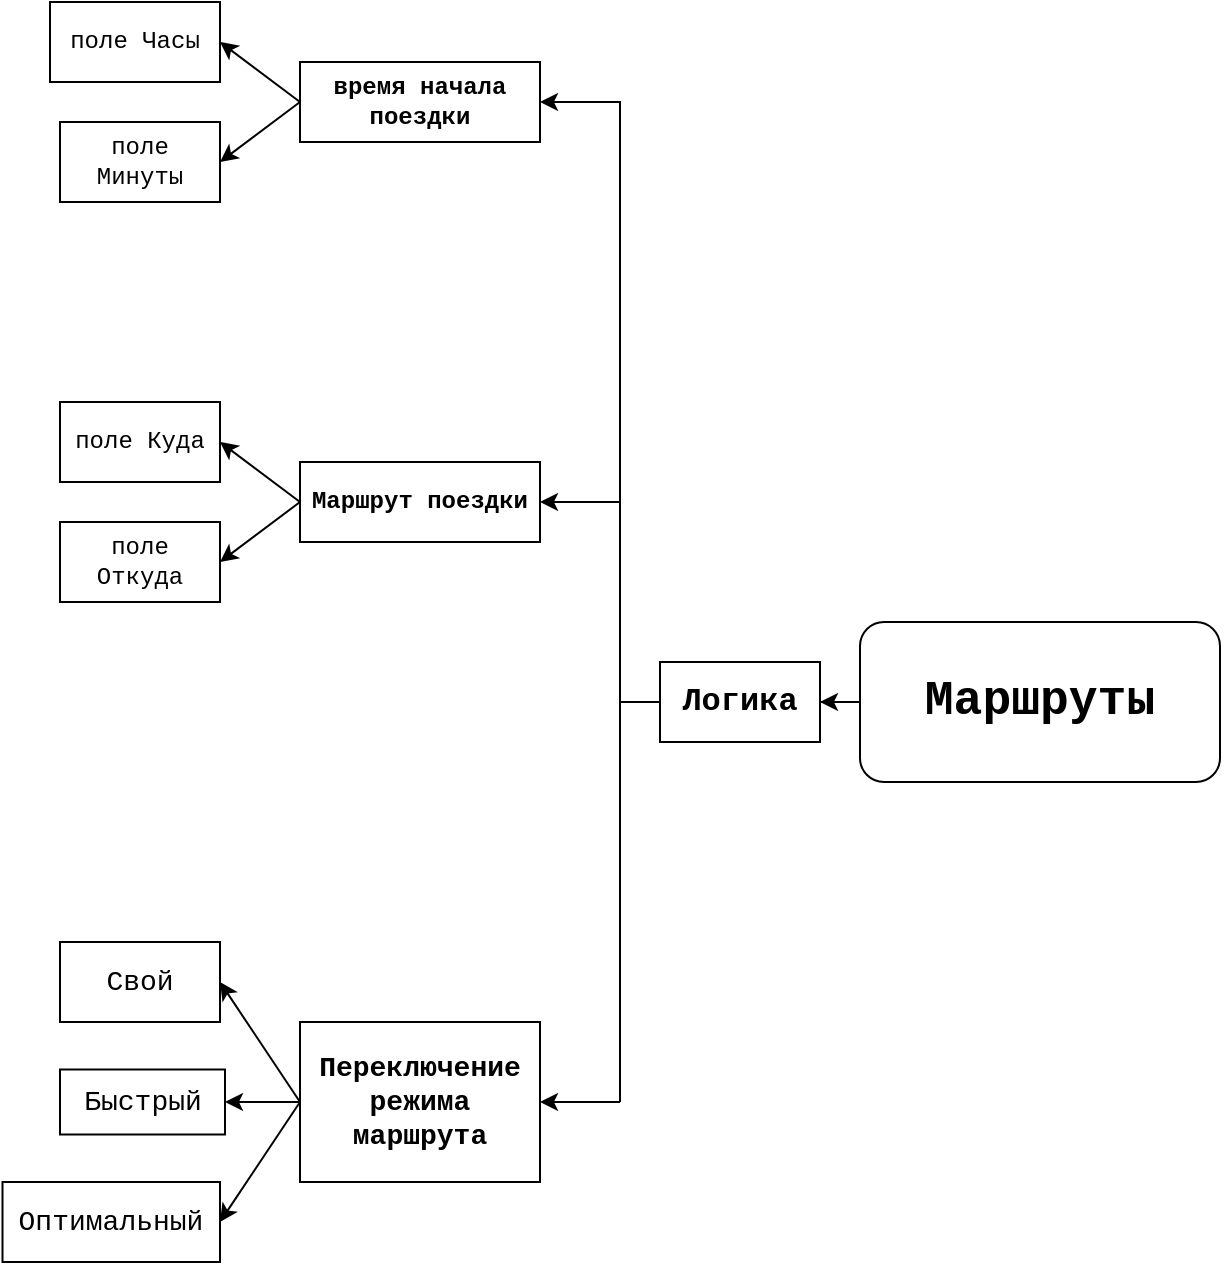 <mxfile version="13.11.0" type="github"><diagram id="2yt0NtMDumFtmLCEQFsJ" name="Страница 1"><mxGraphModel dx="1609" dy="778" grid="1" gridSize="10" guides="1" tooltips="1" connect="1" arrows="1" fold="1" page="1" pageScale="1" pageWidth="827" pageHeight="1169" math="0" shadow="0"><root><mxCell id="0"/><mxCell id="1" parent="0"/><mxCell id="bprUigWmoyp0Zu-9HLlU-3" value="" style="edgeStyle=orthogonalEdgeStyle;rounded=0;orthogonalLoop=1;jettySize=auto;html=1;fontFamily=Courier New;" edge="1" parent="1" source="bprUigWmoyp0Zu-9HLlU-1" target="bprUigWmoyp0Zu-9HLlU-2"><mxGeometry relative="1" as="geometry"/></mxCell><mxCell id="bprUigWmoyp0Zu-9HLlU-1" value="&lt;font style=&quot;font-size: 24px&quot;&gt;Маршруты&lt;/font&gt;" style="rounded=1;whiteSpace=wrap;html=1;fontFamily=Courier New;fontSize=17;fontStyle=1;labelBackgroundColor=#ffffff;" vertex="1" parent="1"><mxGeometry x="360" y="320" width="180" height="80" as="geometry"/></mxCell><mxCell id="bprUigWmoyp0Zu-9HLlU-5" value="" style="edgeStyle=orthogonalEdgeStyle;rounded=0;orthogonalLoop=1;jettySize=auto;html=1;fontFamily=Courier New;" edge="1" parent="1" source="bprUigWmoyp0Zu-9HLlU-2" target="bprUigWmoyp0Zu-9HLlU-4"><mxGeometry relative="1" as="geometry"><Array as="points"><mxPoint x="240" y="60"/></Array></mxGeometry></mxCell><mxCell id="bprUigWmoyp0Zu-9HLlU-2" value="Логика" style="rounded=0;whiteSpace=wrap;html=1;fontFamily=Courier New;fontSize=16;fontStyle=1" vertex="1" parent="1"><mxGeometry x="260" y="340" width="80" height="40" as="geometry"/></mxCell><mxCell id="bprUigWmoyp0Zu-9HLlU-4" value="время начала поездки" style="rounded=0;whiteSpace=wrap;html=1;fontFamily=Courier New;fontStyle=1" vertex="1" parent="1"><mxGeometry x="80" y="40" width="120" height="40" as="geometry"/></mxCell><mxCell id="bprUigWmoyp0Zu-9HLlU-6" value="поле Часы" style="rounded=0;whiteSpace=wrap;html=1;fontFamily=Courier New;" vertex="1" parent="1"><mxGeometry x="-45" y="10" width="85" height="40" as="geometry"/></mxCell><mxCell id="bprUigWmoyp0Zu-9HLlU-49" style="edgeStyle=orthogonalEdgeStyle;rounded=0;orthogonalLoop=1;jettySize=auto;html=1;exitX=0.75;exitY=1;exitDx=0;exitDy=0;fontFamily=Courier New;fontSize=16;" edge="1" parent="1" source="bprUigWmoyp0Zu-9HLlU-11"><mxGeometry relative="1" as="geometry"><mxPoint x="20" y="110" as="targetPoint"/></mxGeometry></mxCell><mxCell id="bprUigWmoyp0Zu-9HLlU-11" value="поле Минуты&lt;br&gt;" style="rounded=0;whiteSpace=wrap;html=1;fontFamily=Courier New;" vertex="1" parent="1"><mxGeometry x="-40" y="70" width="80" height="40" as="geometry"/></mxCell><mxCell id="bprUigWmoyp0Zu-9HLlU-14" value="Маршрут поездки" style="rounded=0;whiteSpace=wrap;html=1;fontFamily=Courier New;fontStyle=1" vertex="1" parent="1"><mxGeometry x="80" y="240" width="120" height="40" as="geometry"/></mxCell><mxCell id="bprUigWmoyp0Zu-9HLlU-16" value="поле Откуда" style="rounded=0;whiteSpace=wrap;html=1;fontFamily=Courier New;" vertex="1" parent="1"><mxGeometry x="-40" y="270" width="80" height="40" as="geometry"/></mxCell><mxCell id="bprUigWmoyp0Zu-9HLlU-18" value="поле Куда" style="rounded=0;whiteSpace=wrap;html=1;fontFamily=Courier New;" vertex="1" parent="1"><mxGeometry x="-40" y="210" width="80" height="40" as="geometry"/></mxCell><mxCell id="bprUigWmoyp0Zu-9HLlU-22" value="Переключение режима маршрута" style="rounded=0;whiteSpace=wrap;html=1;fontFamily=Courier New;fontSize=14;fontStyle=1" vertex="1" parent="1"><mxGeometry x="80" y="520" width="120" height="80" as="geometry"/></mxCell><mxCell id="bprUigWmoyp0Zu-9HLlU-25" value="Оптимальный" style="rounded=0;whiteSpace=wrap;html=1;fontFamily=Courier New;fontSize=14;fontStyle=0" vertex="1" parent="1"><mxGeometry x="-68.75" y="600" width="108.75" height="40" as="geometry"/></mxCell><mxCell id="bprUigWmoyp0Zu-9HLlU-27" value="Свой" style="rounded=0;whiteSpace=wrap;html=1;fontFamily=Courier New;fontSize=14;fontStyle=0" vertex="1" parent="1"><mxGeometry x="-40" y="480" width="80" height="40" as="geometry"/></mxCell><mxCell id="bprUigWmoyp0Zu-9HLlU-29" value="Быстрый" style="rounded=0;whiteSpace=wrap;html=1;fontFamily=Courier New;fontSize=14;fontStyle=0" vertex="1" parent="1"><mxGeometry x="-40" y="543.75" width="82.5" height="32.5" as="geometry"/></mxCell><mxCell id="bprUigWmoyp0Zu-9HLlU-46" value="" style="endArrow=none;html=1;fontFamily=Courier New;fontSize=16;" edge="1" parent="1"><mxGeometry width="50" height="50" relative="1" as="geometry"><mxPoint x="240" y="560" as="sourcePoint"/><mxPoint x="240" y="360" as="targetPoint"/></mxGeometry></mxCell><mxCell id="bprUigWmoyp0Zu-9HLlU-47" value="" style="endArrow=classic;html=1;fontFamily=Courier New;fontSize=16;entryX=1;entryY=0.5;entryDx=0;entryDy=0;" edge="1" parent="1" target="bprUigWmoyp0Zu-9HLlU-22"><mxGeometry width="50" height="50" relative="1" as="geometry"><mxPoint x="240" y="560" as="sourcePoint"/><mxPoint x="250" y="350" as="targetPoint"/></mxGeometry></mxCell><mxCell id="bprUigWmoyp0Zu-9HLlU-50" value="" style="endArrow=classic;html=1;fontFamily=Courier New;fontSize=16;entryX=1;entryY=0.5;entryDx=0;entryDy=0;" edge="1" parent="1" target="bprUigWmoyp0Zu-9HLlU-11"><mxGeometry width="50" height="50" relative="1" as="geometry"><mxPoint x="80" y="60" as="sourcePoint"/><mxPoint x="90" y="120" as="targetPoint"/></mxGeometry></mxCell><mxCell id="bprUigWmoyp0Zu-9HLlU-51" value="" style="endArrow=classic;html=1;fontFamily=Courier New;fontSize=16;entryX=1;entryY=0.5;entryDx=0;entryDy=0;exitX=0;exitY=0.5;exitDx=0;exitDy=0;" edge="1" parent="1" source="bprUigWmoyp0Zu-9HLlU-4" target="bprUigWmoyp0Zu-9HLlU-6"><mxGeometry width="50" height="50" relative="1" as="geometry"><mxPoint x="70" y="50" as="sourcePoint"/><mxPoint x="464" y="50" as="targetPoint"/></mxGeometry></mxCell><mxCell id="bprUigWmoyp0Zu-9HLlU-59" value="" style="endArrow=classic;html=1;fontFamily=Courier New;fontSize=16;exitX=0;exitY=0.5;exitDx=0;exitDy=0;entryX=1;entryY=0.5;entryDx=0;entryDy=0;" edge="1" parent="1" source="bprUigWmoyp0Zu-9HLlU-14" target="bprUigWmoyp0Zu-9HLlU-18"><mxGeometry relative="1" as="geometry"><mxPoint x="170" y="270" as="sourcePoint"/><mxPoint x="270" y="270" as="targetPoint"/></mxGeometry></mxCell><mxCell id="bprUigWmoyp0Zu-9HLlU-61" value="" style="endArrow=classic;html=1;fontFamily=Courier New;fontSize=16;exitX=0;exitY=0.5;exitDx=0;exitDy=0;entryX=1;entryY=0.5;entryDx=0;entryDy=0;" edge="1" parent="1" source="bprUigWmoyp0Zu-9HLlU-14" target="bprUigWmoyp0Zu-9HLlU-16"><mxGeometry relative="1" as="geometry"><mxPoint x="170" y="270" as="sourcePoint"/><mxPoint x="270" y="270" as="targetPoint"/></mxGeometry></mxCell><mxCell id="bprUigWmoyp0Zu-9HLlU-63" value="" style="endArrow=classic;html=1;fontFamily=Courier New;fontSize=16;entryX=1;entryY=0.5;entryDx=0;entryDy=0;" edge="1" parent="1" target="bprUigWmoyp0Zu-9HLlU-14"><mxGeometry width="50" height="50" relative="1" as="geometry"><mxPoint x="240" y="260" as="sourcePoint"/><mxPoint x="250" y="350" as="targetPoint"/></mxGeometry></mxCell><mxCell id="bprUigWmoyp0Zu-9HLlU-65" value="" style="endArrow=classic;html=1;fontFamily=Courier New;fontSize=16;exitX=0;exitY=0.5;exitDx=0;exitDy=0;entryX=1;entryY=0.5;entryDx=0;entryDy=0;" edge="1" parent="1" source="bprUigWmoyp0Zu-9HLlU-22" target="bprUigWmoyp0Zu-9HLlU-27"><mxGeometry width="50" height="50" relative="1" as="geometry"><mxPoint x="200" y="400" as="sourcePoint"/><mxPoint x="250" y="350" as="targetPoint"/></mxGeometry></mxCell><mxCell id="bprUigWmoyp0Zu-9HLlU-66" value="" style="endArrow=classic;html=1;fontFamily=Courier New;fontSize=16;entryX=1;entryY=0.5;entryDx=0;entryDy=0;" edge="1" parent="1" target="bprUigWmoyp0Zu-9HLlU-29"><mxGeometry width="50" height="50" relative="1" as="geometry"><mxPoint x="80" y="560" as="sourcePoint"/><mxPoint x="250" y="350" as="targetPoint"/></mxGeometry></mxCell><mxCell id="bprUigWmoyp0Zu-9HLlU-68" value="" style="endArrow=classic;html=1;fontFamily=Courier New;fontSize=16;exitX=0;exitY=0.5;exitDx=0;exitDy=0;entryX=1;entryY=0.5;entryDx=0;entryDy=0;" edge="1" parent="1" source="bprUigWmoyp0Zu-9HLlU-22" target="bprUigWmoyp0Zu-9HLlU-25"><mxGeometry relative="1" as="geometry"><mxPoint x="170" y="370" as="sourcePoint"/><mxPoint x="270" y="370" as="targetPoint"/></mxGeometry></mxCell></root></mxGraphModel></diagram></mxfile>